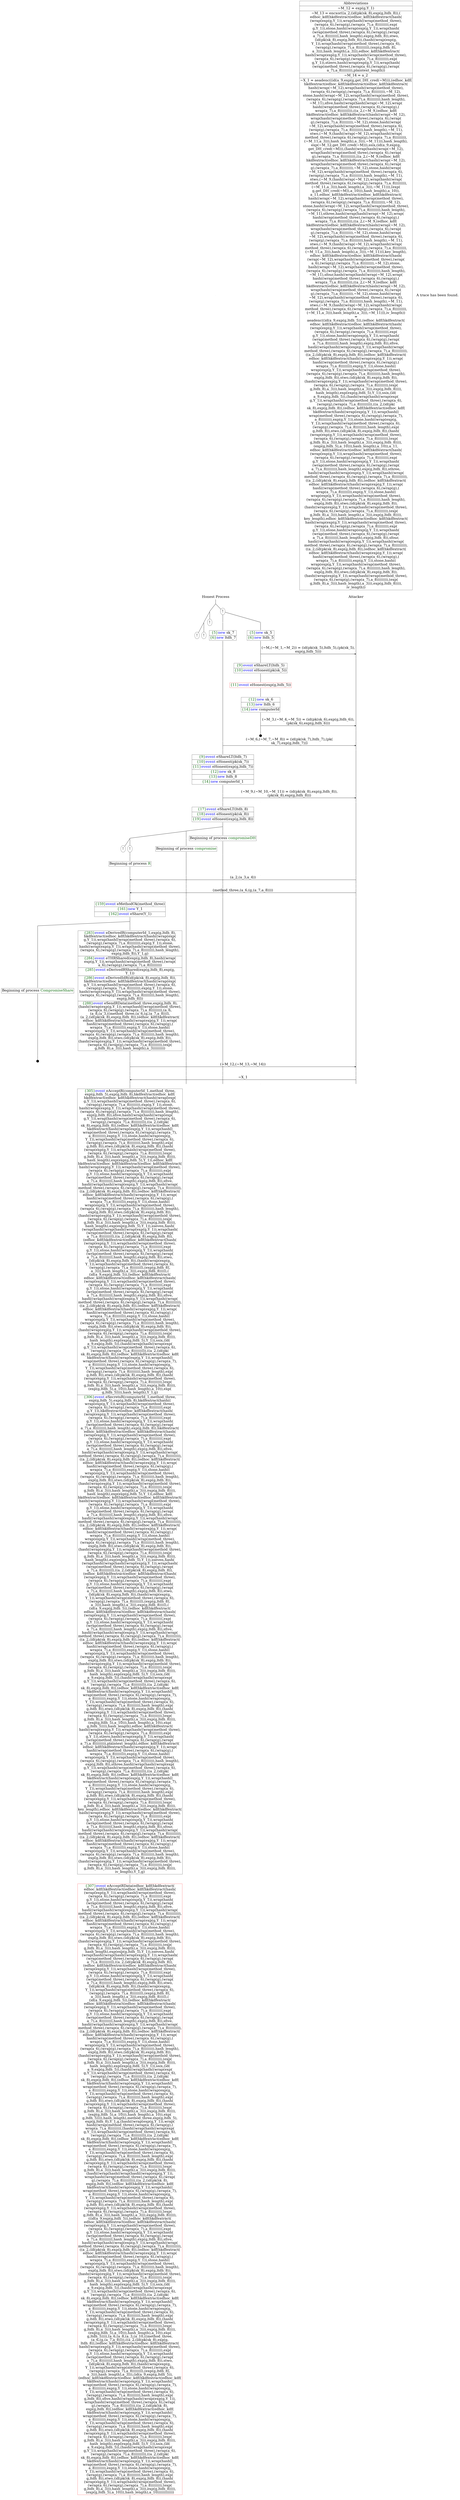 digraph {
graph [ordering = out]
edge [arrowhead = none, penwidth = 1.6, fontsize = 30]
node [shape = point, width = 0, height = 0, fontsize = 30]
Trace<br/>
[label = <A trace has been found.<br/>
>, shape = plaintext]
P0__0 [label = "Honest Process", shape = plaintext]
P__0 [label = "Attacker", shape = plaintext]
Trace -> P0__0 [label = "", style = invisible, weight = 100]{rank = same; P0__0 P__0}
P0__0 -> P0__1 [label = <>, weight = 100]
/*RPar */
P0__1 -> P0_1__1 [label = <>]
P0__1 -> P0_0__1 [label = <>]
P0__1 [label = "", fixedsize = false, width = 0, height = 0, shape = none]
{rank = same; P0_0__1 P0_1__1}
P0_0__1 [label = "!", shape = ellipse]
{rank = same; P0_0_1__1 P0_0_0__1}
P0_0_1__1 [label = "", fixedsize = false, width = 0, height = 0, shape = none]
P0_0__1 -> P0_0_1__1 [label = <>]
P0_0_0__1 [label = "", fixedsize = false, width = 0, height = 0, shape = none]
P0_0__1 -> P0_0_0__1 [label = <>]
P0_0_0__1 -> P0_0_0__2 [label = <>, weight = 100]
P0_0_0__2 [shape = plaintext, label = <<TABLE BORDER="0" CELLBORDER="1" CELLSPACING="0" CELLPADDING="4"> <TR><TD><FONT COLOR="darkgreen">{5}</FONT><FONT COLOR="blue">new </FONT>sk_5</TD></TR><TR><TD><FONT COLOR="darkgreen">{6}</FONT><FONT COLOR="blue">new </FONT>ltdh_5</TD></TR></TABLE>>]
P0_0_0__2 -> P0_0_0__3 [label = <>, weight = 100]
P0_0_0__3 -> P0_0_0__4 [label = <>, weight = 100]
P__0 -> P__1 [label = <>, weight = 100]
{rank = same; P__1 P0_0_0__4}
P0_0_0__4 -> P0_0_0__5 [label = <>, weight = 100]
P__1 -> P__2 [label = <>, weight = 100]
{rank = same; P__2 P0_0_0__5}
P0_0_0__5 -> P__2 [label = <(~M,(~M_1,~M_2)) = (id(pk(sk_5),ltdh_5),(pk(sk_5),<br/>
exp(g,ltdh_5)))>, arrowhead = normal]
P0_0_0__5 -> P0_0_0__6 [label = <>, weight = 100]
P__2 -> P__3 [label = <>, weight = 100]
{rank = same; P__3 P0_0_0__6}
P0_0_0__6 -> P0_0_0__7 [label = <>, weight = 100]
P0_0_0__7 [shape = plaintext, label = <<TABLE BORDER="0" CELLBORDER="1" CELLSPACING="0" CELLPADDING="4"> <TR><TD><FONT COLOR="darkgreen">{9}</FONT><FONT COLOR="blue">event</FONT> eShareLT(ltdh_5)</TD></TR><TR><TD><FONT COLOR="darkgreen">{10}</FONT><FONT COLOR="blue">event</FONT> eHonest(pk(sk_5))</TD></TR></TABLE>>]
P0_0_0__7 -> P0_0_0__8 [label = <>, weight = 100]
P0_0_0__8 -> P0_0_0__9 [label = <>, weight = 100]
P0_0_0__9 [color = red, shape = plaintext, label = <<TABLE BORDER="0" CELLBORDER="1" CELLSPACING="0" CELLPADDING="4"> <TR><TD><FONT COLOR="darkgreen">{11}</FONT><FONT COLOR="blue">event</FONT> eHonest(exp(g,ltdh_5))</TD></TR></TABLE>>]
P0_0_0__9 -> P0_0_0__10 [label = <>, weight = 100]
P0_0_0__10 -> P0_0_0__11 [label = <>, weight = 100]
P0_0_0__11 [shape = plaintext, label = <<TABLE BORDER="0" CELLBORDER="1" CELLSPACING="0" CELLPADDING="4"> <TR><TD><FONT COLOR="darkgreen">{12}</FONT><FONT COLOR="blue">new </FONT>sk_6</TD></TR><TR><TD><FONT COLOR="darkgreen">{13}</FONT><FONT COLOR="blue">new </FONT>ltdh_6</TD></TR><TR><TD><FONT COLOR="darkgreen">{14}</FONT><FONT COLOR="blue">new </FONT>computerId</TD></TR></TABLE>>]
P0_0_0__11 -> P0_0_0__12 [label = <>, weight = 100]
P0_0_0__12 -> P0_0_0__13 [label = <>, weight = 100]
P__3 -> P__4 [label = <>, weight = 100]
{rank = same; P__4 P0_0_0__13}
P0_0_0__13 -> P0_0_0__14 [label = <>, weight = 100]
P__4 -> P__5 [label = <>, weight = 100]
{rank = same; P__5 P0_0_0__14}
P0_0_0__14 -> P__5 [label = <(~M_3,(~M_4,~M_5)) = (id(pk(sk_6),exp(g,ltdh_6)),<br/>
(pk(sk_6),exp(g,ltdh_6)))>, arrowhead = normal]
P0_0_0__14 -> P0_0_0__15 [label = <>, weight = 100]
P__5 -> P__6 [label = <>, weight = 100]
{rank = same; P__6 P0_0_0__15}
P0_0_0__16 [label = "", width = 0.3, height = 0.3]
P0_0_0__15 -> P0_0_0__16 [label = <>, weight = 100]
P0_0_1__1 -> P0_0_1__2 [label = <>, weight = 100]
P0_0_1__2 [shape = plaintext, label = <<TABLE BORDER="0" CELLBORDER="1" CELLSPACING="0" CELLPADDING="4"> <TR><TD><FONT COLOR="darkgreen">{5}</FONT><FONT COLOR="blue">new </FONT>sk_7</TD></TR><TR><TD><FONT COLOR="darkgreen">{6}</FONT><FONT COLOR="blue">new </FONT>ltdh_7</TD></TR></TABLE>>]
P0_0_1__2 -> P0_0_1__3 [label = <>, weight = 100]
P0_0_1__3 -> P0_0_1__4 [label = <>, weight = 100]
P0_0_0__17 [label = "", style = invisible]
P0_0_0__16 -> P0_0_0__17 [label = <>, weight = 100, style = invisible]
P__6 -> P__7 [label = <>, weight = 100]
{rank = same; P__7 P0_0_0__17 P0_0_1__4}
P0_0_1__4 -> P0_0_1__5 [label = <>, weight = 100]
P__7 -> P__8 [label = <>, weight = 100]
{rank = same; P__8 P0_0_1__5}
P0_0_1__5 -> P__8 [label = <(~M_6,(~M_7,~M_8)) = (id(pk(sk_7),ltdh_7),(pk(<br/>
sk_7),exp(g,ltdh_7)))>, arrowhead = normal]
P0_0_1__5 -> P0_0_1__6 [label = <>, weight = 100]
P0_0_0__18 [label = "", style = invisible]
P0_0_0__17 -> P0_0_0__18 [label = <>, weight = 100, style = invisible]
P__8 -> P__9 [label = <>, weight = 100]
{rank = same; P__9 P0_0_0__18 P0_0_1__6}
P0_0_1__6 -> P0_0_1__7 [label = <>, weight = 100]
P0_0_1__7 [shape = plaintext, label = <<TABLE BORDER="0" CELLBORDER="1" CELLSPACING="0" CELLPADDING="4"> <TR><TD><FONT COLOR="darkgreen">{9}</FONT><FONT COLOR="blue">event</FONT> eShareLT(ltdh_7)</TD></TR><TR><TD><FONT COLOR="darkgreen">{10}</FONT><FONT COLOR="blue">event</FONT> eHonest(pk(sk_7))</TD></TR><TR><TD><FONT COLOR="darkgreen">{11}</FONT><FONT COLOR="blue">event</FONT> eHonest(exp(g,ltdh_7))</TD></TR><TR><TD><FONT COLOR="darkgreen">{12}</FONT><FONT COLOR="blue">new </FONT>sk_8</TD></TR><TR><TD><FONT COLOR="darkgreen">{13}</FONT><FONT COLOR="blue">new </FONT>ltdh_8</TD></TR><TR><TD><FONT COLOR="darkgreen">{14}</FONT><FONT COLOR="blue">new </FONT>computerId_1</TD></TR></TABLE>>]
P0_0_1__7 -> P0_0_1__8 [label = <>, weight = 100]
P0_0_1__8 -> P0_0_1__9 [label = <>, weight = 100]
P0_0_0__19 [label = "", style = invisible]
P0_0_0__18 -> P0_0_0__19 [label = <>, weight = 100, style = invisible]
P__9 -> P__10 [label = <>, weight = 100]
{rank = same; P__10 P0_0_0__19 P0_0_1__9}
P0_0_1__9 -> P0_0_1__10 [label = <>, weight = 100]
P__10 -> P__11 [label = <>, weight = 100]
{rank = same; P__11 P0_0_1__10}
P0_0_1__10 -> P__11 [label = <(~M_9,(~M_10,~M_11)) = (id(pk(sk_8),exp(g,ltdh_8)),<br/>
(pk(sk_8),exp(g,ltdh_8)))>, arrowhead = normal]
P0_0_1__10 -> P0_0_1__11 [label = <>, weight = 100]
P0_0_0__20 [label = "", style = invisible]
P0_0_0__19 -> P0_0_0__20 [label = <>, weight = 100, style = invisible]
P__11 -> P__12 [label = <>, weight = 100]
{rank = same; P__12 P0_0_0__20 P0_0_1__11}
P0_0_1__11 -> P0_0_1__12 [label = <>, weight = 100]
P0_0_1__12 [shape = plaintext, label = <<TABLE BORDER="0" CELLBORDER="1" CELLSPACING="0" CELLPADDING="4"> <TR><TD><FONT COLOR="darkgreen">{17}</FONT><FONT COLOR="blue">event</FONT> eShareLT(ltdh_8)</TD></TR><TR><TD><FONT COLOR="darkgreen">{18}</FONT><FONT COLOR="blue">event</FONT> eHonest(pk(sk_8))</TD></TR><TR><TD><FONT COLOR="darkgreen">{19}</FONT><FONT COLOR="blue">event</FONT> eHonest(exp(g,ltdh_8))</TD></TR></TABLE>>]
P0_0_1__12 -> P0_0_1__13 [label = <>, weight = 100]
/*RPar */
P0_0_1__13 -> P0_0_1_1__13 [label = <>]
P0_0_1__13 -> P0_0_1_0__13 [label = <>]
P0_0_1__13 [label = "", fixedsize = false, width = 0, height = 0, shape = none]
{rank = same; P0_0_1_0__13 P0_0_1_1__13}
P0_0_1_0__13 -> P0_0_1_0__14 [label = <>, weight = 100]
P0_0_1_0__14 [shape = plaintext, label = <<TABLE BORDER="0" CELLBORDER="1" CELLSPACING="0" CELLPADDING="4"> <TR><TD>Beginning of process <FONT COLOR="darkgreen">compromiseDH</FONT></TD></TR></TABLE>>]
P0_0_1_0__14 -> P0_0_1_0__15 [label = <>, weight = 100]
/*RPar */
P0_0_1_1__13 -> P0_0_1_1_1__13 [label = <>]
P0_0_1_1__13 -> P0_0_1_1_0__13 [label = <>]
P0_0_1_1__13 [label = "", fixedsize = false, width = 0, height = 0, shape = none]
{rank = same; P0_0_1_1_0__13 P0_0_1_1_1__13}
P0_0_1_1_0__13 -> P0_0_1_1_0__14 [label = <>, weight = 100]
P0_0_1_1_0__14 [shape = plaintext, label = <<TABLE BORDER="0" CELLBORDER="1" CELLSPACING="0" CELLPADDING="4"> <TR><TD>Beginning of process <FONT COLOR="darkgreen">compromise</FONT></TD></TR></TABLE>>]
P0_0_1_1_0__14 -> P0_0_1_1_0__15 [label = <>, weight = 100]
/*RPar */
P0_0_1_1_1__13 -> P0_0_1_1_1_1__13 [label = <>]
P0_0_1_1_1__13 -> P0_0_1_1_1_0__13 [label = <>]
P0_0_1_1_1__13 [label = "", fixedsize = false, width = 0, height = 0, shape = none]
{rank = same; P0_0_1_1_1_0__13 P0_0_1_1_1_1__13}
P0_0_1_1_1_0__13 [label = "!", shape = ellipse]
P0_0_1_1_1_0_0__13 [label = "", fixedsize = false, width = 0, height = 0, shape = none]
P0_0_1_1_1_0__13 -> P0_0_1_1_1_0_0__13 [label = <>, weight = 100]
P0_0_1_1_1_0_0__13 -> P0_0_1_1_1_0_0__14 [label = <>, weight = 100]
P0_0_1_1_1_0_0__14 [shape = plaintext, label = <<TABLE BORDER="0" CELLBORDER="1" CELLSPACING="0" CELLPADDING="4"> <TR><TD>Beginning of process <FONT COLOR="darkgreen">R</FONT></TD></TR></TABLE>>]
P0_0_1_1_1_0_0__14 -> P0_0_1_1_1_0_0__15 [label = <>, weight = 100]
P0_0_1_1_1_1__13 [label = "!", shape = ellipse]
/*RPar */
P0_1__1 -> P0_1_1__1 [label = <>]
P0_1__1 -> P0_1_0__1 [label = <>]
P0_1__1 [label = "", fixedsize = false, width = 0, height = 0, shape = none]
{rank = same; P0_1_0__1 P0_1_1__1}
P0_1_0__1 [label = "!", shape = ellipse]
/*RPar */
P0_1_1__1 -> P0_1_1_1__1 [label = <>]
P0_1_1__1 -> P0_1_1_0__1 [label = <>]
P0_1_1__1 [label = "", fixedsize = false, width = 0, height = 0, shape = none]
{rank = same; P0_1_1_0__1 P0_1_1_1__1}
P0_1_1_0__1 [label = "!", shape = ellipse]
P0_1_1_1__1 [label = "!", shape = ellipse]
P0_0_1_1_1_0_0__15 -> P0_0_1_1_1_0_0__16 [label = <>, weight = 100]
P0_0_1_1_0__15 -> P0_0_1_1_0__16 [label = <>, weight = 100]
P0_0_1_0__15 -> P0_0_1_0__16 [label = <>, weight = 100]
P0_0_0__21 [label = "", style = invisible]
P0_0_0__20 -> P0_0_0__21 [label = <>, weight = 100, style = invisible]
P__12 -> P__13 [label = <>, weight = 100]
{rank = same; P__13 P0_0_0__21 P0_0_1_0__16 P0_0_1_1_0__16 P0_0_1_1_1_0_0__16}
P0_0_1_1_1_0_0__16 -> P0_0_1_1_1_0_0__17 [label = <>, weight = 100]
P__13 -> P__14 [label = <>, weight = 100]
{rank = same; P__14 P0_0_1_1_1_0_0__17}
P0_0_1_1_1_0_0__17 -> P__14 [label = <(a_2,(a_3,a_4))>, dir = back, arrowhead = normal]
P0_0_1_1_1_0_0__17 -> P0_0_1_1_1_0_0__18 [label = <>, weight = 100]
P0_0_1_1_0__16 -> P0_0_1_1_0__17 [label = <>, weight = 100]
P0_0_1_0__16 -> P0_0_1_0__17 [label = <>, weight = 100]
P0_0_0__22 [label = "", style = invisible]
P0_0_0__21 -> P0_0_0__22 [label = <>, weight = 100, style = invisible]
P__14 -> P__15 [label = <>, weight = 100]
{rank = same; P__15 P0_0_0__22 P0_0_1_0__17 P0_0_1_1_0__17 P0_0_1_1_1_0_0__18}
P0_0_1_1_1_0_0__18 -> P0_0_1_1_1_0_0__19 [label = <>, weight = 100]
P0_0_1_1_0__17 -> P0_0_1_1_0__18 [label = <>, weight = 100]
P0_0_1_0__17 -> P0_0_1_0__18 [label = <>, weight = 100]
P0_0_0__23 [label = "", style = invisible]
P0_0_0__22 -> P0_0_0__23 [label = <>, weight = 100, style = invisible]
P__15 -> P__16 [label = <>, weight = 100]
{rank = same; P__16 P0_0_0__23 P0_0_1_0__18 P0_0_1_1_0__18 P0_0_1_1_1_0_0__19}
P0_0_1_1_1_0_0__19 -> P0_0_1_1_1_0_0__20 [label = <>, weight = 100]
P__16 -> P__17 [label = <>, weight = 100]
{rank = same; P__17 P0_0_1_1_1_0_0__20}
P0_0_1_1_1_0_0__20 -> P__17 [label = <(method_three,(a_6,(g,(a_7,a_8))))>, dir = back, arrowhead = normal]
P0_0_1_1_1_0_0__20 -> P0_0_1_1_1_0_0__21 [label = <>, weight = 100]
P0_0_1_1_0__18 -> P0_0_1_1_0__19 [label = <>, weight = 100]
P0_0_1_0__18 -> P0_0_1_0__19 [label = <>, weight = 100]
P0_0_0__24 [label = "", style = invisible]
P0_0_0__23 -> P0_0_0__24 [label = <>, weight = 100, style = invisible]
P__17 -> P__18 [label = <>, weight = 100]
{rank = same; P__18 P0_0_0__24 P0_0_1_0__19 P0_0_1_1_0__19 P0_0_1_1_1_0_0__21}
P0_0_1_1_1_0_0__21 -> P0_0_1_1_1_0_0__22 [label = <>, weight = 100]
P0_0_1_1_1_0_0__22 [shape = plaintext, label = <<TABLE BORDER="0" CELLBORDER="1" CELLSPACING="0" CELLPADDING="4"> <TR><TD><FONT COLOR="darkgreen">{159}</FONT><FONT COLOR="blue">event</FONT> eMethodOk(method_three)</TD></TR><TR><TD><FONT COLOR="darkgreen">{161}</FONT><FONT COLOR="blue">new </FONT>Y_1</TD></TR><TR><TD><FONT COLOR="darkgreen">{162}</FONT><FONT COLOR="blue">event</FONT> eShare(Y_1)</TD></TR></TABLE>>]
P0_0_1_1_1_0_0__22 -> P0_0_1_1_1_0_0__23 [label = <>, weight = 100]
/*RPar */
P0_0_1_1_1_0_0__23 -> P0_0_1_1_1_0_0_1__23 [label = <>]
P0_0_1_1_1_0_0__23 -> P0_0_1_1_1_0_0_0__23 [label = <>]
P0_0_1_1_1_0_0__23 [label = "", fixedsize = false, width = 0, height = 0, shape = none]
{rank = same; P0_0_1_1_1_0_0_0__23 P0_0_1_1_1_0_0_1__23}
P0_0_1_1_1_0_0_0__23 -> P0_0_1_1_1_0_0_0__24 [label = <>, weight = 100]
P0_0_1_1_1_0_0_0__24 [shape = plaintext, label = <<TABLE BORDER="0" CELLBORDER="1" CELLSPACING="0" CELLPADDING="4"> <TR><TD><FONT COLOR="darkgreen">{283}</FONT><FONT COLOR="blue">event</FONT> eDerivedR(computerId_1,exp(g,ltdh_8),<br/>
hkdfextract(edhoc_kdf(hkdfextract(hash((wrap(exp(<br/>
g,Y_1)),wrap(hash((wrap(method_three),(wrap(a_6),<br/>
(wrap(g),(wrap(a_7),a_8)))))))),exp(g,Y_1)),stone,<br/>
hash((wrap(exp(g,Y_1)),wrap(hash((wrap(method_three),<br/>
(wrap(a_6),(wrap(g),(wrap(a_7),a_8)))))))),hash_length),<br/>
exp(g,ltdh_8)),Y_1,g)</TD></TR><TR><TD><FONT COLOR="darkgreen">{284}</FONT><FONT COLOR="blue">event</FONT> eTHRShared(exp(g,ltdh_8),hash((wrap(<br/>
exp(g,Y_1)),wrap(hash((wrap(method_three),(wrap(<br/>
a_6),(wrap(g),(wrap(a_7),a_8)))))))))</TD></TR><TR><TD><FONT COLOR="darkgreen">{285}</FONT><FONT COLOR="blue">event</FONT> eDerivedRShared(exp(g,ltdh_8),exp(g,<br/>
Y_1))</TD></TR><TR><TD><FONT COLOR="darkgreen">{286}</FONT><FONT COLOR="blue">event</FONT> eDerivedIdR(id(pk(sk_8),exp(g,ltdh_8)),<br/>
hkdfextract(edhoc_kdf(hkdfextract(hash((wrap(exp(<br/>
g,Y_1)),wrap(hash((wrap(method_three),(wrap(a_6),<br/>
(wrap(g),(wrap(a_7),a_8)))))))),exp(g,Y_1)),stone,<br/>
hash((wrap(exp(g,Y_1)),wrap(hash((wrap(method_three),<br/>
(wrap(a_6),(wrap(g),(wrap(a_7),a_8)))))))),hash_length),<br/>
exp(g,ltdh_8)))</TD></TR><TR><TD><FONT COLOR="darkgreen">{288}</FONT><FONT COLOR="blue">event</FONT> eSendRData(method_three,exp(g,ltdh_8),<br/>
(hash((wrap(exp(g,Y_1)),wrap(hash((wrap(method_three),<br/>
(wrap(a_6),(wrap(g),(wrap(a_7),a_8)))))))),(a_6,<br/>
(a_8,(a_3,((method_three,(a_6,(g,(a_7,a_8)))),<br/>
(a_2,(id(pk(sk_8),exp(g,ltdh_8)),(edhoc_kdf(hkdfextract(<br/>
edhoc_kdf(hkdfextract(hash((wrap(exp(g,Y_1)),wrap(<br/>
hash((wrap(method_three),(wrap(a_6),(wrap(g),(<br/>
wrap(a_7),a_8)))))))),exp(g,Y_1)),stone,hash((<br/>
wrap(exp(g,Y_1)),wrap(hash((wrap(method_three),<br/>
(wrap(a_6),(wrap(g),(wrap(a_7),a_8)))))))),hash_length),<br/>
exp(g,ltdh_8)),stwo,(id(pk(sk_8),exp(g,ltdh_8)),<br/>
(hash((wrap(exp(g,Y_1)),wrap(hash((wrap(method_three),<br/>
(wrap(a_6),(wrap(g),(wrap(a_7),a_8)))))))),(exp(<br/>
g,ltdh_8),a_3))),hash_length),a_3)))))))))</TD></TR></TABLE>>]
P0_0_1_1_1_0_0_0__24 -> P0_0_1_1_1_0_0_0__25 [label = <>, weight = 100]
P0_0_1_1_1_0_0_0__25 -> P0_0_1_1_1_0_0_0__26 [label = <>, weight = 100]
P0_0_1_1_0__19 -> P0_0_1_1_0__20 [label = <>, weight = 100]
P0_0_1_0__19 -> P0_0_1_0__20 [label = <>, weight = 100]
P0_0_0__25 [label = "", style = invisible]
P0_0_0__24 -> P0_0_0__25 [label = <>, weight = 100, style = invisible]
P__18 -> P__19 [label = <>, weight = 100]
{rank = same; P__19 P0_0_0__25 P0_0_1_0__20 P0_0_1_1_0__20 P0_0_1_1_1_0_0_0__26}
P0_0_1_1_1_0_0_0__26 -> P0_0_1_1_1_0_0_0__27 [label = <>, weight = 100]
P__19 -> P__20 [label = <>, weight = 100]
{rank = same; P__20 P0_0_1_1_1_0_0_0__27}
P0_0_1_1_1_0_0_0__27 -> P__20 [label = <(~M_12,(~M_13,~M_14))>, arrowhead = normal]
P0_0_1_1_1_0_0_0__27 -> P0_0_1_1_1_0_0_0__28 [label = <>, weight = 100]
P0_0_1_1_0__20 -> P0_0_1_1_0__21 [label = <>, weight = 100]
P0_0_1_0__20 -> P0_0_1_0__21 [label = <>, weight = 100]
P0_0_0__26 [label = "", style = invisible]
P0_0_0__25 -> P0_0_0__26 [label = <>, weight = 100, style = invisible]
P__20 -> P__21 [label = <>, weight = 100]
{rank = same; P__21 P0_0_0__26 P0_0_1_0__21 P0_0_1_1_0__21 P0_0_1_1_1_0_0_0__28}
P0_0_1_1_1_0_0_1__23 -> P0_0_1_1_1_0_0_1__24 [label = <>, weight = 100]
P0_0_1_1_1_0_0_1__24 [shape = plaintext, label = <<TABLE BORDER="0" CELLBORDER="1" CELLSPACING="0" CELLPADDING="4"> <TR><TD>Beginning of process <FONT COLOR="darkgreen">CompromiseShare</FONT></TD></TR></TABLE>>]
P0_0_1_1_1_0_0_1__24 -> P0_0_1_1_1_0_0_1__25 [label = <>, weight = 100]
P0_0_1_1_1_0_0_1__26 [label = "", width = 0.3, height = 0.3]
P0_0_1_1_1_0_0_1__25 -> P0_0_1_1_1_0_0_1__26 [label = <>, weight = 100]
P0_0_1_1_1_0_0_0__28 -> P0_0_1_1_1_0_0_0__29 [label = <>, weight = 100]
P0_0_1_1_0__21 -> P0_0_1_1_0__22 [label = <>, weight = 100]
P0_0_1_0__21 -> P0_0_1_0__22 [label = <>, weight = 100]
P0_0_0__27 [label = "", style = invisible]
P0_0_0__26 -> P0_0_0__27 [label = <>, weight = 100, style = invisible]
P__21 -> P__22 [label = <>, weight = 100]
{rank = same; P__22 P0_0_0__27 P0_0_1_0__22 P0_0_1_1_0__22 P0_0_1_1_1_0_0_0__29}
P0_0_1_1_1_0_0_0__29 -> P0_0_1_1_1_0_0_0__30 [label = <>, weight = 100]
P__22 -> P__23 [label = <>, weight = 100]
{rank = same; P__23 P0_0_1_1_1_0_0_0__30}
P0_0_1_1_1_0_0_0__30 -> P__23 [label = <~X_1>, dir = back, arrowhead = normal]
P0_0_1_1_1_0_0_0__30 -> P0_0_1_1_1_0_0_0__31 [label = <>, weight = 100]
P0_0_1_1_0__22 -> P0_0_1_1_0__23 [label = <>, weight = 100]
P0_0_1_0__22 -> P0_0_1_0__23 [label = <>, weight = 100]
P0_0_0__28 [label = "", style = invisible]
P0_0_0__27 -> P0_0_0__28 [label = <>, weight = 100, style = invisible]
P__23 -> P__24 [label = <>, weight = 100]
{rank = same; P__24 P0_0_0__28 P0_0_1_0__23 P0_0_1_1_0__23 P0_0_1_1_1_0_0_0__31}
P0_0_1_1_1_0_0_0__31 -> P0_0_1_1_1_0_0_0__32 [label = <>, weight = 100]
P0_0_1_1_1_0_0_0__32 [shape = plaintext, label = <<TABLE BORDER="0" CELLBORDER="1" CELLSPACING="0" CELLPADDING="4"> <TR><TD><FONT COLOR="darkgreen">{305}</FONT><FONT COLOR="blue">event</FONT> eAcceptR(computerId_1,method_three,<br/>
exp(g,ltdh_5),exp(g,ltdh_8),hkdfextract(edhoc_kdf(<br/>
hkdfextract(edhoc_kdf(hkdfextract(hash((wrap(exp(<br/>
g,Y_1)),wrap(hash((wrap(method_three),(wrap(a_6),<br/>
(wrap(g),(wrap(a_7),a_8)))))))),exp(g,Y_1)),stone,<br/>
hash((wrap(exp(g,Y_1)),wrap(hash((wrap(method_three),<br/>
(wrap(a_6),(wrap(g),(wrap(a_7),a_8)))))))),hash_length),<br/>
exp(g,ltdh_8)),sfive,hash((wrap(hash((wrap(exp(<br/>
g,Y_1)),wrap(hash((wrap(method_three),(wrap(a_6),<br/>
(wrap(g),(wrap(a_7),a_8))))))))),((a_2,(id(pk(<br/>
sk_8),exp(g,ltdh_8)),(edhoc_kdf(hkdfextract(edhoc_kdf(<br/>
hkdfextract(hash((wrap(exp(g,Y_1)),wrap(hash((<br/>
wrap(method_three),(wrap(a_6),(wrap(g),(wrap(a_7),<br/>
a_8)))))))),exp(g,Y_1)),stone,hash((wrap(exp(g,<br/>
Y_1)),wrap(hash((wrap(method_three),(wrap(a_6),<br/>
(wrap(g),(wrap(a_7),a_8)))))))),hash_length),exp(<br/>
g,ltdh_8)),stwo,(id(pk(sk_8),exp(g,ltdh_8)),(hash(<br/>
(wrap(exp(g,Y_1)),wrap(hash((wrap(method_three),<br/>
(wrap(a_6),(wrap(g),(wrap(a_7),a_8)))))))),(exp(<br/>
g,ltdh_8),a_3))),hash_length),a_3))),exp(g,ltdh_8)))),<br/>
hash_length),exp(exp(g,ltdh_5),Y_1)),edhoc_kdf(<br/>
hkdfextract(edhoc_kdf(hkdfextract(edhoc_kdf(hkdfextract(<br/>
hash((wrap(exp(g,Y_1)),wrap(hash((wrap(method_three),<br/>
(wrap(a_6),(wrap(g),(wrap(a_7),a_8)))))))),exp(<br/>
g,Y_1)),stone,hash((wrap(exp(g,Y_1)),wrap(hash(<br/>
(wrap(method_three),(wrap(a_6),(wrap(g),(wrap(<br/>
a_7),a_8)))))))),hash_length),exp(g,ltdh_8)),sfive,<br/>
hash((wrap(hash((wrap(exp(g,Y_1)),wrap(hash((wrap(<br/>
method_three),(wrap(a_6),(wrap(g),(wrap(a_7),a_8))))))))),<br/>
((a_2,(id(pk(sk_8),exp(g,ltdh_8)),(edhoc_kdf(hkdfextract(<br/>
edhoc_kdf(hkdfextract(hash((wrap(exp(g,Y_1)),wrap(<br/>
hash((wrap(method_three),(wrap(a_6),(wrap(g),(<br/>
wrap(a_7),a_8)))))))),exp(g,Y_1)),stone,hash((<br/>
wrap(exp(g,Y_1)),wrap(hash((wrap(method_three),<br/>
(wrap(a_6),(wrap(g),(wrap(a_7),a_8)))))))),hash_length),<br/>
exp(g,ltdh_8)),stwo,(id(pk(sk_8),exp(g,ltdh_8)),<br/>
(hash((wrap(exp(g,Y_1)),wrap(hash((wrap(method_three),<br/>
(wrap(a_6),(wrap(g),(wrap(a_7),a_8)))))))),(exp(<br/>
g,ltdh_8),a_3))),hash_length),a_3))),exp(g,ltdh_8)))),<br/>
hash_length),exp(exp(g,ltdh_5),Y_1)),sseven,hash(<br/>
(wrap(hash((wrap(hash((wrap(exp(g,Y_1)),wrap(hash(<br/>
(wrap(method_three),(wrap(a_6),(wrap(g),(wrap(<br/>
a_7),a_8))))))))),((a_2,(id(pk(sk_8),exp(g,ltdh_8)),<br/>
(edhoc_kdf(hkdfextract(edhoc_kdf(hkdfextract(hash(<br/>
(wrap(exp(g,Y_1)),wrap(hash((wrap(method_three),<br/>
(wrap(a_6),(wrap(g),(wrap(a_7),a_8)))))))),exp(<br/>
g,Y_1)),stone,hash((wrap(exp(g,Y_1)),wrap(hash(<br/>
(wrap(method_three),(wrap(a_6),(wrap(g),(wrap(<br/>
a_7),a_8)))))))),hash_length),exp(g,ltdh_8)),stwo,<br/>
(id(pk(sk_8),exp(g,ltdh_8)),(hash((wrap(exp(g,<br/>
Y_1)),wrap(hash((wrap(method_three),(wrap(a_6),<br/>
(wrap(g),(wrap(a_7),a_8)))))))),(exp(g,ltdh_8),<br/>
a_3))),hash_length),a_3))),exp(g,ltdh_8))))),(<br/>
(id(a_9,exp(g,ltdh_5)),(edhoc_kdf(hkdfextract(<br/>
edhoc_kdf(hkdfextract(edhoc_kdf(hkdfextract(hash(<br/>
(wrap(exp(g,Y_1)),wrap(hash((wrap(method_three),<br/>
(wrap(a_6),(wrap(g),(wrap(a_7),a_8)))))))),exp(<br/>
g,Y_1)),stone,hash((wrap(exp(g,Y_1)),wrap(hash(<br/>
(wrap(method_three),(wrap(a_6),(wrap(g),(wrap(<br/>
a_7),a_8)))))))),hash_length),exp(g,ltdh_8)),sfive,<br/>
hash((wrap(hash((wrap(exp(g,Y_1)),wrap(hash((wrap(<br/>
method_three),(wrap(a_6),(wrap(g),(wrap(a_7),a_8))))))))),<br/>
((a_2,(id(pk(sk_8),exp(g,ltdh_8)),(edhoc_kdf(hkdfextract(<br/>
edhoc_kdf(hkdfextract(hash((wrap(exp(g,Y_1)),wrap(<br/>
hash((wrap(method_three),(wrap(a_6),(wrap(g),(<br/>
wrap(a_7),a_8)))))))),exp(g,Y_1)),stone,hash((<br/>
wrap(exp(g,Y_1)),wrap(hash((wrap(method_three),<br/>
(wrap(a_6),(wrap(g),(wrap(a_7),a_8)))))))),hash_length),<br/>
exp(g,ltdh_8)),stwo,(id(pk(sk_8),exp(g,ltdh_8)),<br/>
(hash((wrap(exp(g,Y_1)),wrap(hash((wrap(method_three),<br/>
(wrap(a_6),(wrap(g),(wrap(a_7),a_8)))))))),(exp(<br/>
g,ltdh_8),a_3))),hash_length),a_3))),exp(g,ltdh_8)))),<br/>
hash_length),exp(exp(g,ltdh_5),Y_1)),ssix,(id(<br/>
a_9,exp(g,ltdh_5)),(hash((wrap(hash((wrap(exp(<br/>
g,Y_1)),wrap(hash((wrap(method_three),(wrap(a_6),<br/>
(wrap(g),(wrap(a_7),a_8))))))))),((a_2,(id(pk(<br/>
sk_8),exp(g,ltdh_8)),(edhoc_kdf(hkdfextract(edhoc_kdf(<br/>
hkdfextract(hash((wrap(exp(g,Y_1)),wrap(hash((<br/>
wrap(method_three),(wrap(a_6),(wrap(g),(wrap(a_7),<br/>
a_8)))))))),exp(g,Y_1)),stone,hash((wrap(exp(g,<br/>
Y_1)),wrap(hash((wrap(method_three),(wrap(a_6),<br/>
(wrap(g),(wrap(a_7),a_8)))))))),hash_length),exp(<br/>
g,ltdh_8)),stwo,(id(pk(sk_8),exp(g,ltdh_8)),(hash(<br/>
(wrap(exp(g,Y_1)),wrap(hash((wrap(method_three),<br/>
(wrap(a_6),(wrap(g),(wrap(a_7),a_8)))))))),(exp(<br/>
g,ltdh_8),a_3))),hash_length),a_3))),exp(g,ltdh_8)))),<br/>
(exp(g,ltdh_5),a_10))),hash_length),a_10)),exp(<br/>
g,ltdh_5)))),hash_length),Y_1,g)</TD></TR><TR><TD><FONT COLOR="darkgreen">{306}</FONT><FONT COLOR="blue">event</FONT> eSecretsR(computerId_1,method_three,<br/>
exp(g,ltdh_5),exp(g,ltdh_8),hkdfextract(hash((<br/>
wrap(exp(g,Y_1)),wrap(hash((wrap(method_three),<br/>
(wrap(a_6),(wrap(g),(wrap(a_7),a_8)))))))),exp(<br/>
g,Y_1)),hkdfextract(edhoc_kdf(hkdfextract(hash(<br/>
(wrap(exp(g,Y_1)),wrap(hash((wrap(method_three),<br/>
(wrap(a_6),(wrap(g),(wrap(a_7),a_8)))))))),exp(<br/>
g,Y_1)),stone,hash((wrap(exp(g,Y_1)),wrap(hash(<br/>
(wrap(method_three),(wrap(a_6),(wrap(g),(wrap(<br/>
a_7),a_8)))))))),hash_length),exp(g,ltdh_8)),hkdfextract(<br/>
edhoc_kdf(hkdfextract(edhoc_kdf(hkdfextract(hash(<br/>
(wrap(exp(g,Y_1)),wrap(hash((wrap(method_three),<br/>
(wrap(a_6),(wrap(g),(wrap(a_7),a_8)))))))),exp(<br/>
g,Y_1)),stone,hash((wrap(exp(g,Y_1)),wrap(hash(<br/>
(wrap(method_three),(wrap(a_6),(wrap(g),(wrap(<br/>
a_7),a_8)))))))),hash_length),exp(g,ltdh_8)),sfive,<br/>
hash((wrap(hash((wrap(exp(g,Y_1)),wrap(hash((wrap(<br/>
method_three),(wrap(a_6),(wrap(g),(wrap(a_7),a_8))))))))),<br/>
((a_2,(id(pk(sk_8),exp(g,ltdh_8)),(edhoc_kdf(hkdfextract(<br/>
edhoc_kdf(hkdfextract(hash((wrap(exp(g,Y_1)),wrap(<br/>
hash((wrap(method_three),(wrap(a_6),(wrap(g),(<br/>
wrap(a_7),a_8)))))))),exp(g,Y_1)),stone,hash((<br/>
wrap(exp(g,Y_1)),wrap(hash((wrap(method_three),<br/>
(wrap(a_6),(wrap(g),(wrap(a_7),a_8)))))))),hash_length),<br/>
exp(g,ltdh_8)),stwo,(id(pk(sk_8),exp(g,ltdh_8)),<br/>
(hash((wrap(exp(g,Y_1)),wrap(hash((wrap(method_three),<br/>
(wrap(a_6),(wrap(g),(wrap(a_7),a_8)))))))),(exp(<br/>
g,ltdh_8),a_3))),hash_length),a_3))),exp(g,ltdh_8)))),<br/>
hash_length),exp(exp(g,ltdh_5),Y_1)),edhoc_kdf(<br/>
hkdfextract(edhoc_kdf(hkdfextract(edhoc_kdf(hkdfextract(<br/>
hash((wrap(exp(g,Y_1)),wrap(hash((wrap(method_three),<br/>
(wrap(a_6),(wrap(g),(wrap(a_7),a_8)))))))),exp(<br/>
g,Y_1)),stone,hash((wrap(exp(g,Y_1)),wrap(hash(<br/>
(wrap(method_three),(wrap(a_6),(wrap(g),(wrap(<br/>
a_7),a_8)))))))),hash_length),exp(g,ltdh_8)),sfive,<br/>
hash((wrap(hash((wrap(exp(g,Y_1)),wrap(hash((wrap(<br/>
method_three),(wrap(a_6),(wrap(g),(wrap(a_7),a_8))))))))),<br/>
((a_2,(id(pk(sk_8),exp(g,ltdh_8)),(edhoc_kdf(hkdfextract(<br/>
edhoc_kdf(hkdfextract(hash((wrap(exp(g,Y_1)),wrap(<br/>
hash((wrap(method_three),(wrap(a_6),(wrap(g),(<br/>
wrap(a_7),a_8)))))))),exp(g,Y_1)),stone,hash((<br/>
wrap(exp(g,Y_1)),wrap(hash((wrap(method_three),<br/>
(wrap(a_6),(wrap(g),(wrap(a_7),a_8)))))))),hash_length),<br/>
exp(g,ltdh_8)),stwo,(id(pk(sk_8),exp(g,ltdh_8)),<br/>
(hash((wrap(exp(g,Y_1)),wrap(hash((wrap(method_three),<br/>
(wrap(a_6),(wrap(g),(wrap(a_7),a_8)))))))),(exp(<br/>
g,ltdh_8),a_3))),hash_length),a_3))),exp(g,ltdh_8)))),<br/>
hash_length),exp(exp(g,ltdh_5),Y_1)),sseven,hash(<br/>
(wrap(hash((wrap(hash((wrap(exp(g,Y_1)),wrap(hash(<br/>
(wrap(method_three),(wrap(a_6),(wrap(g),(wrap(<br/>
a_7),a_8))))))))),((a_2,(id(pk(sk_8),exp(g,ltdh_8)),<br/>
(edhoc_kdf(hkdfextract(edhoc_kdf(hkdfextract(hash(<br/>
(wrap(exp(g,Y_1)),wrap(hash((wrap(method_three),<br/>
(wrap(a_6),(wrap(g),(wrap(a_7),a_8)))))))),exp(<br/>
g,Y_1)),stone,hash((wrap(exp(g,Y_1)),wrap(hash(<br/>
(wrap(method_three),(wrap(a_6),(wrap(g),(wrap(<br/>
a_7),a_8)))))))),hash_length),exp(g,ltdh_8)),stwo,<br/>
(id(pk(sk_8),exp(g,ltdh_8)),(hash((wrap(exp(g,<br/>
Y_1)),wrap(hash((wrap(method_three),(wrap(a_6),<br/>
(wrap(g),(wrap(a_7),a_8)))))))),(exp(g,ltdh_8),<br/>
a_3))),hash_length),a_3))),exp(g,ltdh_8))))),(<br/>
(id(a_9,exp(g,ltdh_5)),(edhoc_kdf(hkdfextract(<br/>
edhoc_kdf(hkdfextract(edhoc_kdf(hkdfextract(hash(<br/>
(wrap(exp(g,Y_1)),wrap(hash((wrap(method_three),<br/>
(wrap(a_6),(wrap(g),(wrap(a_7),a_8)))))))),exp(<br/>
g,Y_1)),stone,hash((wrap(exp(g,Y_1)),wrap(hash(<br/>
(wrap(method_three),(wrap(a_6),(wrap(g),(wrap(<br/>
a_7),a_8)))))))),hash_length),exp(g,ltdh_8)),sfive,<br/>
hash((wrap(hash((wrap(exp(g,Y_1)),wrap(hash((wrap(<br/>
method_three),(wrap(a_6),(wrap(g),(wrap(a_7),a_8))))))))),<br/>
((a_2,(id(pk(sk_8),exp(g,ltdh_8)),(edhoc_kdf(hkdfextract(<br/>
edhoc_kdf(hkdfextract(hash((wrap(exp(g,Y_1)),wrap(<br/>
hash((wrap(method_three),(wrap(a_6),(wrap(g),(<br/>
wrap(a_7),a_8)))))))),exp(g,Y_1)),stone,hash((<br/>
wrap(exp(g,Y_1)),wrap(hash((wrap(method_three),<br/>
(wrap(a_6),(wrap(g),(wrap(a_7),a_8)))))))),hash_length),<br/>
exp(g,ltdh_8)),stwo,(id(pk(sk_8),exp(g,ltdh_8)),<br/>
(hash((wrap(exp(g,Y_1)),wrap(hash((wrap(method_three),<br/>
(wrap(a_6),(wrap(g),(wrap(a_7),a_8)))))))),(exp(<br/>
g,ltdh_8),a_3))),hash_length),a_3))),exp(g,ltdh_8)))),<br/>
hash_length),exp(exp(g,ltdh_5),Y_1)),ssix,(id(<br/>
a_9,exp(g,ltdh_5)),(hash((wrap(hash((wrap(exp(<br/>
g,Y_1)),wrap(hash((wrap(method_three),(wrap(a_6),<br/>
(wrap(g),(wrap(a_7),a_8))))))))),((a_2,(id(pk(<br/>
sk_8),exp(g,ltdh_8)),(edhoc_kdf(hkdfextract(edhoc_kdf(<br/>
hkdfextract(hash((wrap(exp(g,Y_1)),wrap(hash((<br/>
wrap(method_three),(wrap(a_6),(wrap(g),(wrap(a_7),<br/>
a_8)))))))),exp(g,Y_1)),stone,hash((wrap(exp(g,<br/>
Y_1)),wrap(hash((wrap(method_three),(wrap(a_6),<br/>
(wrap(g),(wrap(a_7),a_8)))))))),hash_length),exp(<br/>
g,ltdh_8)),stwo,(id(pk(sk_8),exp(g,ltdh_8)),(hash(<br/>
(wrap(exp(g,Y_1)),wrap(hash((wrap(method_three),<br/>
(wrap(a_6),(wrap(g),(wrap(a_7),a_8)))))))),(exp(<br/>
g,ltdh_8),a_3))),hash_length),a_3))),exp(g,ltdh_8)))),<br/>
(exp(g,ltdh_5),a_10))),hash_length),a_10)),exp(<br/>
g,ltdh_5)))),hash_length),edhoc_kdf(hkdfextract(<br/>
hash((wrap(exp(g,Y_1)),wrap(hash((wrap(method_three),<br/>
(wrap(a_6),(wrap(g),(wrap(a_7),a_8)))))))),exp(<br/>
g,Y_1)),stzero,hash((wrap(exp(g,Y_1)),wrap(hash(<br/>
(wrap(method_three),(wrap(a_6),(wrap(g),(wrap(<br/>
a_7),a_8)))))))),plaintext_length),edhoc_kdf(hkdfextract(<br/>
edhoc_kdf(hkdfextract(hash((wrap(exp(g,Y_1)),wrap(<br/>
hash((wrap(method_three),(wrap(a_6),(wrap(g),(<br/>
wrap(a_7),a_8)))))))),exp(g,Y_1)),stone,hash((<br/>
wrap(exp(g,Y_1)),wrap(hash((wrap(method_three),<br/>
(wrap(a_6),(wrap(g),(wrap(a_7),a_8)))))))),hash_length),<br/>
exp(g,ltdh_8)),sthree,hash((wrap(hash((wrap(exp(<br/>
g,Y_1)),wrap(hash((wrap(method_three),(wrap(a_6),<br/>
(wrap(g),(wrap(a_7),a_8))))))))),((a_2,(id(pk(<br/>
sk_8),exp(g,ltdh_8)),(edhoc_kdf(hkdfextract(edhoc_kdf(<br/>
hkdfextract(hash((wrap(exp(g,Y_1)),wrap(hash((<br/>
wrap(method_three),(wrap(a_6),(wrap(g),(wrap(a_7),<br/>
a_8)))))))),exp(g,Y_1)),stone,hash((wrap(exp(g,<br/>
Y_1)),wrap(hash((wrap(method_three),(wrap(a_6),<br/>
(wrap(g),(wrap(a_7),a_8)))))))),hash_length),exp(<br/>
g,ltdh_8)),stwo,(id(pk(sk_8),exp(g,ltdh_8)),(hash(<br/>
(wrap(exp(g,Y_1)),wrap(hash((wrap(method_three),<br/>
(wrap(a_6),(wrap(g),(wrap(a_7),a_8)))))))),(exp(<br/>
g,ltdh_8),a_3))),hash_length),a_3))),exp(g,ltdh_8)))),<br/>
key_length),edhoc_kdf(hkdfextract(edhoc_kdf(hkdfextract(<br/>
hash((wrap(exp(g,Y_1)),wrap(hash((wrap(method_three),<br/>
(wrap(a_6),(wrap(g),(wrap(a_7),a_8)))))))),exp(<br/>
g,Y_1)),stone,hash((wrap(exp(g,Y_1)),wrap(hash(<br/>
(wrap(method_three),(wrap(a_6),(wrap(g),(wrap(<br/>
a_7),a_8)))))))),hash_length),exp(g,ltdh_8)),sfour,<br/>
hash((wrap(hash((wrap(exp(g,Y_1)),wrap(hash((wrap(<br/>
method_three),(wrap(a_6),(wrap(g),(wrap(a_7),a_8))))))))),<br/>
((a_2,(id(pk(sk_8),exp(g,ltdh_8)),(edhoc_kdf(hkdfextract(<br/>
edhoc_kdf(hkdfextract(hash((wrap(exp(g,Y_1)),wrap(<br/>
hash((wrap(method_three),(wrap(a_6),(wrap(g),(<br/>
wrap(a_7),a_8)))))))),exp(g,Y_1)),stone,hash((<br/>
wrap(exp(g,Y_1)),wrap(hash((wrap(method_three),<br/>
(wrap(a_6),(wrap(g),(wrap(a_7),a_8)))))))),hash_length),<br/>
exp(g,ltdh_8)),stwo,(id(pk(sk_8),exp(g,ltdh_8)),<br/>
(hash((wrap(exp(g,Y_1)),wrap(hash((wrap(method_three),<br/>
(wrap(a_6),(wrap(g),(wrap(a_7),a_8)))))))),(exp(<br/>
g,ltdh_8),a_3))),hash_length),a_3))),exp(g,ltdh_8)))),<br/>
iv_length),Y_1,g)</TD></TR></TABLE>>]
P0_0_1_1_1_0_0_0__32 -> P0_0_1_1_1_0_0_0__33 [label = <>, weight = 100]
P0_0_1_1_1_0_0_0__33 -> P0_0_1_1_1_0_0_0__34 [label = <>, weight = 100]
P0_0_1_1_1_0_0_0__34 [color = red, shape = plaintext, label = <<TABLE BORDER="0" CELLBORDER="1" CELLSPACING="0" CELLPADDING="4"> <TR><TD><FONT COLOR="darkgreen">{307}</FONT><FONT COLOR="blue">event</FONT> eAcceptRData(edhoc_kdf(hkdfextract(<br/>
edhoc_kdf(hkdfextract(edhoc_kdf(hkdfextract(hash(<br/>
(wrap(exp(g,Y_1)),wrap(hash((wrap(method_three),<br/>
(wrap(a_6),(wrap(g),(wrap(a_7),a_8)))))))),exp(<br/>
g,Y_1)),stone,hash((wrap(exp(g,Y_1)),wrap(hash(<br/>
(wrap(method_three),(wrap(a_6),(wrap(g),(wrap(<br/>
a_7),a_8)))))))),hash_length),exp(g,ltdh_8)),sfive,<br/>
hash((wrap(hash((wrap(exp(g,Y_1)),wrap(hash((wrap(<br/>
method_three),(wrap(a_6),(wrap(g),(wrap(a_7),a_8))))))))),<br/>
((a_2,(id(pk(sk_8),exp(g,ltdh_8)),(edhoc_kdf(hkdfextract(<br/>
edhoc_kdf(hkdfextract(hash((wrap(exp(g,Y_1)),wrap(<br/>
hash((wrap(method_three),(wrap(a_6),(wrap(g),(<br/>
wrap(a_7),a_8)))))))),exp(g,Y_1)),stone,hash((<br/>
wrap(exp(g,Y_1)),wrap(hash((wrap(method_three),<br/>
(wrap(a_6),(wrap(g),(wrap(a_7),a_8)))))))),hash_length),<br/>
exp(g,ltdh_8)),stwo,(id(pk(sk_8),exp(g,ltdh_8)),<br/>
(hash((wrap(exp(g,Y_1)),wrap(hash((wrap(method_three),<br/>
(wrap(a_6),(wrap(g),(wrap(a_7),a_8)))))))),(exp(<br/>
g,ltdh_8),a_3))),hash_length),a_3))),exp(g,ltdh_8)))),<br/>
hash_length),exp(exp(g,ltdh_5),Y_1)),sseven,hash(<br/>
(wrap(hash((wrap(hash((wrap(exp(g,Y_1)),wrap(hash(<br/>
(wrap(method_three),(wrap(a_6),(wrap(g),(wrap(<br/>
a_7),a_8))))))))),((a_2,(id(pk(sk_8),exp(g,ltdh_8)),<br/>
(edhoc_kdf(hkdfextract(edhoc_kdf(hkdfextract(hash(<br/>
(wrap(exp(g,Y_1)),wrap(hash((wrap(method_three),<br/>
(wrap(a_6),(wrap(g),(wrap(a_7),a_8)))))))),exp(<br/>
g,Y_1)),stone,hash((wrap(exp(g,Y_1)),wrap(hash(<br/>
(wrap(method_three),(wrap(a_6),(wrap(g),(wrap(<br/>
a_7),a_8)))))))),hash_length),exp(g,ltdh_8)),stwo,<br/>
(id(pk(sk_8),exp(g,ltdh_8)),(hash((wrap(exp(g,<br/>
Y_1)),wrap(hash((wrap(method_three),(wrap(a_6),<br/>
(wrap(g),(wrap(a_7),a_8)))))))),(exp(g,ltdh_8),<br/>
a_3))),hash_length),a_3))),exp(g,ltdh_8))))),(<br/>
(id(a_9,exp(g,ltdh_5)),(edhoc_kdf(hkdfextract(<br/>
edhoc_kdf(hkdfextract(edhoc_kdf(hkdfextract(hash(<br/>
(wrap(exp(g,Y_1)),wrap(hash((wrap(method_three),<br/>
(wrap(a_6),(wrap(g),(wrap(a_7),a_8)))))))),exp(<br/>
g,Y_1)),stone,hash((wrap(exp(g,Y_1)),wrap(hash(<br/>
(wrap(method_three),(wrap(a_6),(wrap(g),(wrap(<br/>
a_7),a_8)))))))),hash_length),exp(g,ltdh_8)),sfive,<br/>
hash((wrap(hash((wrap(exp(g,Y_1)),wrap(hash((wrap(<br/>
method_three),(wrap(a_6),(wrap(g),(wrap(a_7),a_8))))))))),<br/>
((a_2,(id(pk(sk_8),exp(g,ltdh_8)),(edhoc_kdf(hkdfextract(<br/>
edhoc_kdf(hkdfextract(hash((wrap(exp(g,Y_1)),wrap(<br/>
hash((wrap(method_three),(wrap(a_6),(wrap(g),(<br/>
wrap(a_7),a_8)))))))),exp(g,Y_1)),stone,hash((<br/>
wrap(exp(g,Y_1)),wrap(hash((wrap(method_three),<br/>
(wrap(a_6),(wrap(g),(wrap(a_7),a_8)))))))),hash_length),<br/>
exp(g,ltdh_8)),stwo,(id(pk(sk_8),exp(g,ltdh_8)),<br/>
(hash((wrap(exp(g,Y_1)),wrap(hash((wrap(method_three),<br/>
(wrap(a_6),(wrap(g),(wrap(a_7),a_8)))))))),(exp(<br/>
g,ltdh_8),a_3))),hash_length),a_3))),exp(g,ltdh_8)))),<br/>
hash_length),exp(exp(g,ltdh_5),Y_1)),ssix,(id(<br/>
a_9,exp(g,ltdh_5)),(hash((wrap(hash((wrap(exp(<br/>
g,Y_1)),wrap(hash((wrap(method_three),(wrap(a_6),<br/>
(wrap(g),(wrap(a_7),a_8))))))))),((a_2,(id(pk(<br/>
sk_8),exp(g,ltdh_8)),(edhoc_kdf(hkdfextract(edhoc_kdf(<br/>
hkdfextract(hash((wrap(exp(g,Y_1)),wrap(hash((<br/>
wrap(method_three),(wrap(a_6),(wrap(g),(wrap(a_7),<br/>
a_8)))))))),exp(g,Y_1)),stone,hash((wrap(exp(g,<br/>
Y_1)),wrap(hash((wrap(method_three),(wrap(a_6),<br/>
(wrap(g),(wrap(a_7),a_8)))))))),hash_length),exp(<br/>
g,ltdh_8)),stwo,(id(pk(sk_8),exp(g,ltdh_8)),(hash(<br/>
(wrap(exp(g,Y_1)),wrap(hash((wrap(method_three),<br/>
(wrap(a_6),(wrap(g),(wrap(a_7),a_8)))))))),(exp(<br/>
g,ltdh_8),a_3))),hash_length),a_3))),exp(g,ltdh_8)))),<br/>
(exp(g,ltdh_5),a_10))),hash_length),a_10)),exp(<br/>
g,ltdh_5)))),hash_length),method_three,exp(g,ltdh_5),<br/>
exp(g,ltdh_8),Y_1,g,(hash((wrap(exp(g,Y_1)),wrap(<br/>
hash((wrap(method_three),(wrap(a_6),(wrap(g),(<br/>
wrap(a_7),a_8)))))))),(hash((wrap(hash((wrap(exp(<br/>
g,Y_1)),wrap(hash((wrap(method_three),(wrap(a_6),<br/>
(wrap(g),(wrap(a_7),a_8))))))))),((a_2,(id(pk(<br/>
sk_8),exp(g,ltdh_8)),(edhoc_kdf(hkdfextract(edhoc_kdf(<br/>
hkdfextract(hash((wrap(exp(g,Y_1)),wrap(hash((<br/>
wrap(method_three),(wrap(a_6),(wrap(g),(wrap(a_7),<br/>
a_8)))))))),exp(g,Y_1)),stone,hash((wrap(exp(g,<br/>
Y_1)),wrap(hash((wrap(method_three),(wrap(a_6),<br/>
(wrap(g),(wrap(a_7),a_8)))))))),hash_length),exp(<br/>
g,ltdh_8)),stwo,(id(pk(sk_8),exp(g,ltdh_8)),(hash(<br/>
(wrap(exp(g,Y_1)),wrap(hash((wrap(method_three),<br/>
(wrap(a_6),(wrap(g),(wrap(a_7),a_8)))))))),(exp(<br/>
g,ltdh_8),a_3))),hash_length),a_3))),exp(g,ltdh_8)))),<br/>
(hash((wrap(hash((wrap(hash((wrap(exp(g,Y_1)),<br/>
wrap(hash((wrap(method_three),(wrap(a_6),(wrap(<br/>
g),(wrap(a_7),a_8))))))))),((a_2,(id(pk(sk_8),<br/>
exp(g,ltdh_8)),(edhoc_kdf(hkdfextract(edhoc_kdf(<br/>
hkdfextract(hash((wrap(exp(g,Y_1)),wrap(hash((<br/>
wrap(method_three),(wrap(a_6),(wrap(g),(wrap(a_7),<br/>
a_8)))))))),exp(g,Y_1)),stone,hash((wrap(exp(g,<br/>
Y_1)),wrap(hash((wrap(method_three),(wrap(a_6),<br/>
(wrap(g),(wrap(a_7),a_8)))))))),hash_length),exp(<br/>
g,ltdh_8)),stwo,(id(pk(sk_8),exp(g,ltdh_8)),(hash(<br/>
(wrap(exp(g,Y_1)),wrap(hash((wrap(method_three),<br/>
(wrap(a_6),(wrap(g),(wrap(a_7),a_8)))))))),(exp(<br/>
g,ltdh_8),a_3))),hash_length),a_3))),exp(g,ltdh_8))))),<br/>
((id(a_9,exp(g,ltdh_5)),(edhoc_kdf(hkdfextract(<br/>
edhoc_kdf(hkdfextract(edhoc_kdf(hkdfextract(hash(<br/>
(wrap(exp(g,Y_1)),wrap(hash((wrap(method_three),<br/>
(wrap(a_6),(wrap(g),(wrap(a_7),a_8)))))))),exp(<br/>
g,Y_1)),stone,hash((wrap(exp(g,Y_1)),wrap(hash(<br/>
(wrap(method_three),(wrap(a_6),(wrap(g),(wrap(<br/>
a_7),a_8)))))))),hash_length),exp(g,ltdh_8)),sfive,<br/>
hash((wrap(hash((wrap(exp(g,Y_1)),wrap(hash((wrap(<br/>
method_three),(wrap(a_6),(wrap(g),(wrap(a_7),a_8))))))))),<br/>
((a_2,(id(pk(sk_8),exp(g,ltdh_8)),(edhoc_kdf(hkdfextract(<br/>
edhoc_kdf(hkdfextract(hash((wrap(exp(g,Y_1)),wrap(<br/>
hash((wrap(method_three),(wrap(a_6),(wrap(g),(<br/>
wrap(a_7),a_8)))))))),exp(g,Y_1)),stone,hash((<br/>
wrap(exp(g,Y_1)),wrap(hash((wrap(method_three),<br/>
(wrap(a_6),(wrap(g),(wrap(a_7),a_8)))))))),hash_length),<br/>
exp(g,ltdh_8)),stwo,(id(pk(sk_8),exp(g,ltdh_8)),<br/>
(hash((wrap(exp(g,Y_1)),wrap(hash((wrap(method_three),<br/>
(wrap(a_6),(wrap(g),(wrap(a_7),a_8)))))))),(exp(<br/>
g,ltdh_8),a_3))),hash_length),a_3))),exp(g,ltdh_8)))),<br/>
hash_length),exp(exp(g,ltdh_5),Y_1)),ssix,(id(<br/>
a_9,exp(g,ltdh_5)),(hash((wrap(hash((wrap(exp(<br/>
g,Y_1)),wrap(hash((wrap(method_three),(wrap(a_6),<br/>
(wrap(g),(wrap(a_7),a_8))))))))),((a_2,(id(pk(<br/>
sk_8),exp(g,ltdh_8)),(edhoc_kdf(hkdfextract(edhoc_kdf(<br/>
hkdfextract(hash((wrap(exp(g,Y_1)),wrap(hash((<br/>
wrap(method_three),(wrap(a_6),(wrap(g),(wrap(a_7),<br/>
a_8)))))))),exp(g,Y_1)),stone,hash((wrap(exp(g,<br/>
Y_1)),wrap(hash((wrap(method_three),(wrap(a_6),<br/>
(wrap(g),(wrap(a_7),a_8)))))))),hash_length),exp(<br/>
g,ltdh_8)),stwo,(id(pk(sk_8),exp(g,ltdh_8)),(hash(<br/>
(wrap(exp(g,Y_1)),wrap(hash((wrap(method_three),<br/>
(wrap(a_6),(wrap(g),(wrap(a_7),a_8)))))))),(exp(<br/>
g,ltdh_8),a_3))),hash_length),a_3))),exp(g,ltdh_8)))),<br/>
(exp(g,ltdh_5),a_10))),hash_length),a_10)),exp(<br/>
g,ltdh_5)))),(a_6,(a_8,(a_3,(a_10,((method_three,<br/>
(a_6,(g,(a_7,a_8)))),((a_2,(id(pk(sk_8),exp(g,<br/>
ltdh_8)),(edhoc_kdf(hkdfextract(edhoc_kdf(hkdfextract(<br/>
hash((wrap(exp(g,Y_1)),wrap(hash((wrap(method_three),<br/>
(wrap(a_6),(wrap(g),(wrap(a_7),a_8)))))))),exp(<br/>
g,Y_1)),stone,hash((wrap(exp(g,Y_1)),wrap(hash(<br/>
(wrap(method_three),(wrap(a_6),(wrap(g),(wrap(<br/>
a_7),a_8)))))))),hash_length),exp(g,ltdh_8)),stwo,<br/>
(id(pk(sk_8),exp(g,ltdh_8)),(hash((wrap(exp(g,<br/>
Y_1)),wrap(hash((wrap(method_three),(wrap(a_6),<br/>
(wrap(g),(wrap(a_7),a_8)))))))),(exp(g,ltdh_8),<br/>
a_3))),hash_length),a_3))),(id(a_9,exp(g,ltdh_5)),<br/>
(edhoc_kdf(hkdfextract(edhoc_kdf(hkdfextract(edhoc_kdf(<br/>
hkdfextract(hash((wrap(exp(g,Y_1)),wrap(hash((<br/>
wrap(method_three),(wrap(a_6),(wrap(g),(wrap(a_7),<br/>
a_8)))))))),exp(g,Y_1)),stone,hash((wrap(exp(g,<br/>
Y_1)),wrap(hash((wrap(method_three),(wrap(a_6),<br/>
(wrap(g),(wrap(a_7),a_8)))))))),hash_length),exp(<br/>
g,ltdh_8)),sfive,hash((wrap(hash((wrap(exp(g,Y_1)),<br/>
wrap(hash((wrap(method_three),(wrap(a_6),(wrap(<br/>
g),(wrap(a_7),a_8))))))))),((a_2,(id(pk(sk_8),<br/>
exp(g,ltdh_8)),(edhoc_kdf(hkdfextract(edhoc_kdf(<br/>
hkdfextract(hash((wrap(exp(g,Y_1)),wrap(hash((<br/>
wrap(method_three),(wrap(a_6),(wrap(g),(wrap(a_7),<br/>
a_8)))))))),exp(g,Y_1)),stone,hash((wrap(exp(g,<br/>
Y_1)),wrap(hash((wrap(method_three),(wrap(a_6),<br/>
(wrap(g),(wrap(a_7),a_8)))))))),hash_length),exp(<br/>
g,ltdh_8)),stwo,(id(pk(sk_8),exp(g,ltdh_8)),(hash(<br/>
(wrap(exp(g,Y_1)),wrap(hash((wrap(method_three),<br/>
(wrap(a_6),(wrap(g),(wrap(a_7),a_8)))))))),(exp(<br/>
g,ltdh_8),a_3))),hash_length),a_3))),exp(g,ltdh_8)))),<br/>
hash_length),exp(exp(g,ltdh_5),Y_1)),ssix,(id(<br/>
a_9,exp(g,ltdh_5)),(hash((wrap(hash((wrap(exp(<br/>
g,Y_1)),wrap(hash((wrap(method_three),(wrap(a_6),<br/>
(wrap(g),(wrap(a_7),a_8))))))))),((a_2,(id(pk(<br/>
sk_8),exp(g,ltdh_8)),(edhoc_kdf(hkdfextract(edhoc_kdf(<br/>
hkdfextract(hash((wrap(exp(g,Y_1)),wrap(hash((<br/>
wrap(method_three),(wrap(a_6),(wrap(g),(wrap(a_7),<br/>
a_8)))))))),exp(g,Y_1)),stone,hash((wrap(exp(g,<br/>
Y_1)),wrap(hash((wrap(method_three),(wrap(a_6),<br/>
(wrap(g),(wrap(a_7),a_8)))))))),hash_length),exp(<br/>
g,ltdh_8)),stwo,(id(pk(sk_8),exp(g,ltdh_8)),(hash(<br/>
(wrap(exp(g,Y_1)),wrap(hash((wrap(method_three),<br/>
(wrap(a_6),(wrap(g),(wrap(a_7),a_8)))))))),(exp(<br/>
g,ltdh_8),a_3))),hash_length),a_3))),exp(g,ltdh_8)))),<br/>
(exp(g,ltdh_5),a_10))),hash_length),a_10))))))))))))<br/>
</TD></TR></TABLE>>]
P0_0_1_1_1_0_0_0__34 -> P0_0_1_1_1_0_0_0__35 [label = <>, weight = 100]
Abbrev [shape = plaintext, label = <<TABLE BORDER="0" CELLBORDER="1" CELLSPACING="0" CELLPADDING="4"><TR> <TD> Abbreviations </TD></TR><TR><TD>~M_12 = exp(g,Y_1)</TD></TR><TR><TD>~M_13 = encxor((a_2,(id(pk(sk_8),exp(g,ltdh_8)),(<br/>
edhoc_kdf(hkdfextract(edhoc_kdf(hkdfextract(hash(<br/>
(wrap(exp(g,Y_1)),wrap(hash((wrap(method_three),<br/>
(wrap(a_6),(wrap(g),(wrap(a_7),a_8)))))))),exp(<br/>
g,Y_1)),stone,hash((wrap(exp(g,Y_1)),wrap(hash(<br/>
(wrap(method_three),(wrap(a_6),(wrap(g),(wrap(<br/>
a_7),a_8)))))))),hash_length),exp(g,ltdh_8)),stwo,<br/>
(id(pk(sk_8),exp(g,ltdh_8)),(hash((wrap(exp(g,<br/>
Y_1)),wrap(hash((wrap(method_three),(wrap(a_6),<br/>
(wrap(g),(wrap(a_7),a_8)))))))),(exp(g,ltdh_8),<br/>
a_3))),hash_length),a_3))),edhoc_kdf(hkdfextract(<br/>
hash((wrap(exp(g,Y_1)),wrap(hash((wrap(method_three),<br/>
(wrap(a_6),(wrap(g),(wrap(a_7),a_8)))))))),exp(<br/>
g,Y_1)),stzero,hash((wrap(exp(g,Y_1)),wrap(hash(<br/>
(wrap(method_three),(wrap(a_6),(wrap(g),(wrap(<br/>
a_7),a_8)))))))),plaintext_length))</TD></TR><TR><TD>~M_14 = a_2</TD></TR><TR><TD>~X_1 = aeadenc((id(a_9,exp(g,get_DH_cred(~M))),(edhoc_kdf(<br/>
hkdfextract(edhoc_kdf(hkdfextract(edhoc_kdf(hkdfextract(<br/>
hash((wrap(~M_12),wrap(hash((wrap(method_three),<br/>
(wrap(a_6),(wrap(g),(wrap(a_7),a_8)))))))),~M_12),<br/>
stone,hash((wrap(~M_12),wrap(hash((wrap(method_three),<br/>
(wrap(a_6),(wrap(g),(wrap(a_7),a_8)))))))),hash_length),<br/>
~M_11),sfive,hash((wrap(hash((wrap(~M_12),wrap(<br/>
hash((wrap(method_three),(wrap(a_6),(wrap(g),(<br/>
wrap(a_7),a_8))))))))),((a_2,(~M_9,(edhoc_kdf(<br/>
hkdfextract(edhoc_kdf(hkdfextract(hash((wrap(~M_12),<br/>
wrap(hash((wrap(method_three),(wrap(a_6),(wrap(<br/>
g),(wrap(a_7),a_8)))))))),~M_12),stone,hash((wrap(<br/>
~M_12),wrap(hash((wrap(method_three),(wrap(a_6),<br/>
(wrap(g),(wrap(a_7),a_8)))))))),hash_length),~M_11),<br/>
stwo,(~M_9,(hash((wrap(~M_12),wrap(hash((wrap(<br/>
method_three),(wrap(a_6),(wrap(g),(wrap(a_7),a_8)))))))),<br/>
(~M_11,a_3))),hash_length),a_3))),~M_11))),hash_length),<br/>
exp(~M_12,get_DH_cred(~M))),ssix,(id(a_9,exp(g,<br/>
get_DH_cred(~M))),(hash((wrap(hash((wrap(~M_12),<br/>
wrap(hash((wrap(method_three),(wrap(a_6),(wrap(<br/>
g),(wrap(a_7),a_8))))))))),((a_2,(~M_9,(edhoc_kdf(<br/>
hkdfextract(edhoc_kdf(hkdfextract(hash((wrap(~M_12),<br/>
wrap(hash((wrap(method_three),(wrap(a_6),(wrap(<br/>
g),(wrap(a_7),a_8)))))))),~M_12),stone,hash((wrap(<br/>
~M_12),wrap(hash((wrap(method_three),(wrap(a_6),<br/>
(wrap(g),(wrap(a_7),a_8)))))))),hash_length),~M_11),<br/>
stwo,(~M_9,(hash((wrap(~M_12),wrap(hash((wrap(<br/>
method_three),(wrap(a_6),(wrap(g),(wrap(a_7),a_8)))))))),<br/>
(~M_11,a_3))),hash_length),a_3))),~M_11))),(exp(<br/>
g,get_DH_cred(~M)),a_10))),hash_length),a_10)),<br/>
a_11,edhoc_kdf(hkdfextract(edhoc_kdf(hkdfextract(<br/>
hash((wrap(~M_12),wrap(hash((wrap(method_three),<br/>
(wrap(a_6),(wrap(g),(wrap(a_7),a_8)))))))),~M_12),<br/>
stone,hash((wrap(~M_12),wrap(hash((wrap(method_three),<br/>
(wrap(a_6),(wrap(g),(wrap(a_7),a_8)))))))),hash_length),<br/>
~M_11),sthree,hash((wrap(hash((wrap(~M_12),wrap(<br/>
hash((wrap(method_three),(wrap(a_6),(wrap(g),(<br/>
wrap(a_7),a_8))))))))),((a_2,(~M_9,(edhoc_kdf(<br/>
hkdfextract(edhoc_kdf(hkdfextract(hash((wrap(~M_12),<br/>
wrap(hash((wrap(method_three),(wrap(a_6),(wrap(<br/>
g),(wrap(a_7),a_8)))))))),~M_12),stone,hash((wrap(<br/>
~M_12),wrap(hash((wrap(method_three),(wrap(a_6),<br/>
(wrap(g),(wrap(a_7),a_8)))))))),hash_length),~M_11),<br/>
stwo,(~M_9,(hash((wrap(~M_12),wrap(hash((wrap(<br/>
method_three),(wrap(a_6),(wrap(g),(wrap(a_7),a_8)))))))),<br/>
(~M_11,a_3))),hash_length),a_3))),~M_11))),key_length),<br/>
edhoc_kdf(hkdfextract(edhoc_kdf(hkdfextract(hash(<br/>
(wrap(~M_12),wrap(hash((wrap(method_three),(wrap(<br/>
a_6),(wrap(g),(wrap(a_7),a_8)))))))),~M_12),stone,<br/>
hash((wrap(~M_12),wrap(hash((wrap(method_three),<br/>
(wrap(a_6),(wrap(g),(wrap(a_7),a_8)))))))),hash_length),<br/>
~M_11),sfour,hash((wrap(hash((wrap(~M_12),wrap(<br/>
hash((wrap(method_three),(wrap(a_6),(wrap(g),(<br/>
wrap(a_7),a_8))))))))),((a_2,(~M_9,(edhoc_kdf(<br/>
hkdfextract(edhoc_kdf(hkdfextract(hash((wrap(~M_12),<br/>
wrap(hash((wrap(method_three),(wrap(a_6),(wrap(<br/>
g),(wrap(a_7),a_8)))))))),~M_12),stone,hash((wrap(<br/>
~M_12),wrap(hash((wrap(method_three),(wrap(a_6),<br/>
(wrap(g),(wrap(a_7),a_8)))))))),hash_length),~M_11),<br/>
stwo,(~M_9,(hash((wrap(~M_12),wrap(hash((wrap(<br/>
method_three),(wrap(a_6),(wrap(g),(wrap(a_7),a_8)))))))),<br/>
(~M_11,a_3))),hash_length),a_3))),~M_11))),iv_length))<br/>
=<br/>
aeadenc((id(a_9,exp(g,ltdh_5)),(edhoc_kdf(hkdfextract(<br/>
edhoc_kdf(hkdfextract(edhoc_kdf(hkdfextract(hash(<br/>
(wrap(exp(g,Y_1)),wrap(hash((wrap(method_three),<br/>
(wrap(a_6),(wrap(g),(wrap(a_7),a_8)))))))),exp(<br/>
g,Y_1)),stone,hash((wrap(exp(g,Y_1)),wrap(hash(<br/>
(wrap(method_three),(wrap(a_6),(wrap(g),(wrap(<br/>
a_7),a_8)))))))),hash_length),exp(g,ltdh_8)),sfive,<br/>
hash((wrap(hash((wrap(exp(g,Y_1)),wrap(hash((wrap(<br/>
method_three),(wrap(a_6),(wrap(g),(wrap(a_7),a_8))))))))),<br/>
((a_2,(id(pk(sk_8),exp(g,ltdh_8)),(edhoc_kdf(hkdfextract(<br/>
edhoc_kdf(hkdfextract(hash((wrap(exp(g,Y_1)),wrap(<br/>
hash((wrap(method_three),(wrap(a_6),(wrap(g),(<br/>
wrap(a_7),a_8)))))))),exp(g,Y_1)),stone,hash((<br/>
wrap(exp(g,Y_1)),wrap(hash((wrap(method_three),<br/>
(wrap(a_6),(wrap(g),(wrap(a_7),a_8)))))))),hash_length),<br/>
exp(g,ltdh_8)),stwo,(id(pk(sk_8),exp(g,ltdh_8)),<br/>
(hash((wrap(exp(g,Y_1)),wrap(hash((wrap(method_three),<br/>
(wrap(a_6),(wrap(g),(wrap(a_7),a_8)))))))),(exp(<br/>
g,ltdh_8),a_3))),hash_length),a_3))),exp(g,ltdh_8)))),<br/>
hash_length),exp(exp(g,ltdh_5),Y_1)),ssix,(id(<br/>
a_9,exp(g,ltdh_5)),(hash((wrap(hash((wrap(exp(<br/>
g,Y_1)),wrap(hash((wrap(method_three),(wrap(a_6),<br/>
(wrap(g),(wrap(a_7),a_8))))))))),((a_2,(id(pk(<br/>
sk_8),exp(g,ltdh_8)),(edhoc_kdf(hkdfextract(edhoc_kdf(<br/>
hkdfextract(hash((wrap(exp(g,Y_1)),wrap(hash((<br/>
wrap(method_three),(wrap(a_6),(wrap(g),(wrap(a_7),<br/>
a_8)))))))),exp(g,Y_1)),stone,hash((wrap(exp(g,<br/>
Y_1)),wrap(hash((wrap(method_three),(wrap(a_6),<br/>
(wrap(g),(wrap(a_7),a_8)))))))),hash_length),exp(<br/>
g,ltdh_8)),stwo,(id(pk(sk_8),exp(g,ltdh_8)),(hash(<br/>
(wrap(exp(g,Y_1)),wrap(hash((wrap(method_three),<br/>
(wrap(a_6),(wrap(g),(wrap(a_7),a_8)))))))),(exp(<br/>
g,ltdh_8),a_3))),hash_length),a_3))),exp(g,ltdh_8)))),<br/>
(exp(g,ltdh_5),a_10))),hash_length),a_10)),a_11,<br/>
edhoc_kdf(hkdfextract(edhoc_kdf(hkdfextract(hash(<br/>
(wrap(exp(g,Y_1)),wrap(hash((wrap(method_three),<br/>
(wrap(a_6),(wrap(g),(wrap(a_7),a_8)))))))),exp(<br/>
g,Y_1)),stone,hash((wrap(exp(g,Y_1)),wrap(hash(<br/>
(wrap(method_three),(wrap(a_6),(wrap(g),(wrap(<br/>
a_7),a_8)))))))),hash_length),exp(g,ltdh_8)),sthree,<br/>
hash((wrap(hash((wrap(exp(g,Y_1)),wrap(hash((wrap(<br/>
method_three),(wrap(a_6),(wrap(g),(wrap(a_7),a_8))))))))),<br/>
((a_2,(id(pk(sk_8),exp(g,ltdh_8)),(edhoc_kdf(hkdfextract(<br/>
edhoc_kdf(hkdfextract(hash((wrap(exp(g,Y_1)),wrap(<br/>
hash((wrap(method_three),(wrap(a_6),(wrap(g),(<br/>
wrap(a_7),a_8)))))))),exp(g,Y_1)),stone,hash((<br/>
wrap(exp(g,Y_1)),wrap(hash((wrap(method_three),<br/>
(wrap(a_6),(wrap(g),(wrap(a_7),a_8)))))))),hash_length),<br/>
exp(g,ltdh_8)),stwo,(id(pk(sk_8),exp(g,ltdh_8)),<br/>
(hash((wrap(exp(g,Y_1)),wrap(hash((wrap(method_three),<br/>
(wrap(a_6),(wrap(g),(wrap(a_7),a_8)))))))),(exp(<br/>
g,ltdh_8),a_3))),hash_length),a_3))),exp(g,ltdh_8)))),<br/>
key_length),edhoc_kdf(hkdfextract(edhoc_kdf(hkdfextract(<br/>
hash((wrap(exp(g,Y_1)),wrap(hash((wrap(method_three),<br/>
(wrap(a_6),(wrap(g),(wrap(a_7),a_8)))))))),exp(<br/>
g,Y_1)),stone,hash((wrap(exp(g,Y_1)),wrap(hash(<br/>
(wrap(method_three),(wrap(a_6),(wrap(g),(wrap(<br/>
a_7),a_8)))))))),hash_length),exp(g,ltdh_8)),sfour,<br/>
hash((wrap(hash((wrap(exp(g,Y_1)),wrap(hash((wrap(<br/>
method_three),(wrap(a_6),(wrap(g),(wrap(a_7),a_8))))))))),<br/>
((a_2,(id(pk(sk_8),exp(g,ltdh_8)),(edhoc_kdf(hkdfextract(<br/>
edhoc_kdf(hkdfextract(hash((wrap(exp(g,Y_1)),wrap(<br/>
hash((wrap(method_three),(wrap(a_6),(wrap(g),(<br/>
wrap(a_7),a_8)))))))),exp(g,Y_1)),stone,hash((<br/>
wrap(exp(g,Y_1)),wrap(hash((wrap(method_three),<br/>
(wrap(a_6),(wrap(g),(wrap(a_7),a_8)))))))),hash_length),<br/>
exp(g,ltdh_8)),stwo,(id(pk(sk_8),exp(g,ltdh_8)),<br/>
(hash((wrap(exp(g,Y_1)),wrap(hash((wrap(method_three),<br/>
(wrap(a_6),(wrap(g),(wrap(a_7),a_8)))))))),(exp(<br/>
g,ltdh_8),a_3))),hash_length),a_3))),exp(g,ltdh_8)))),<br/>
iv_length))</TD></TR></TABLE>>]Abbrev -> P__0 [style = invisible, weight =100]}